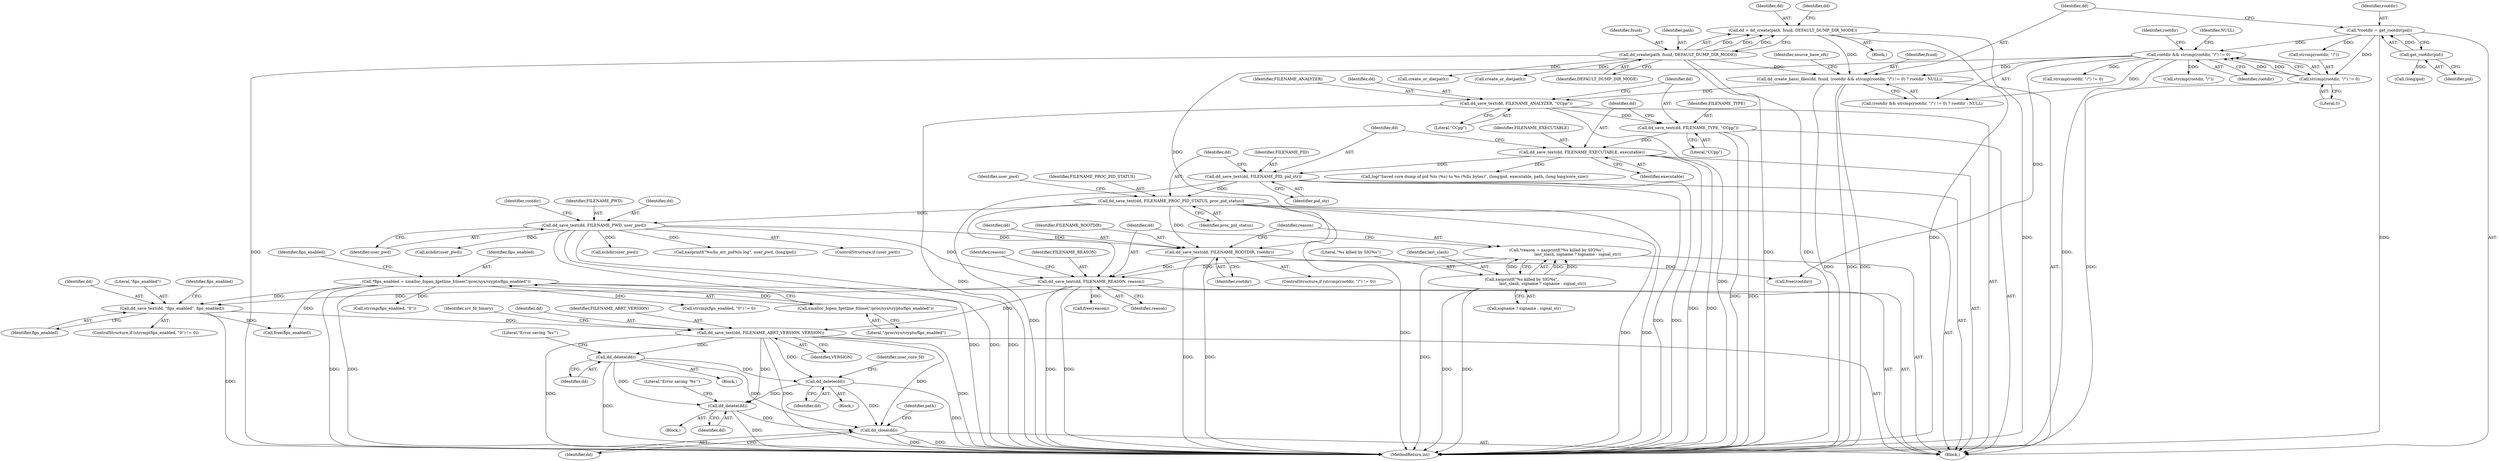 digraph "0_abrt_17cb66b13997b0159b4253b3f5722db79f476d68@API" {
"1001045" [label="(Call,dd_close(dd))"];
"1000891" [label="(Call,dd_delete(dd))"];
"1000855" [label="(Call,dd_save_text(dd, FILENAME_ABRT_VERSION, VERSION))"];
"1000815" [label="(Call,dd_save_text(dd, FILENAME_REASON, reason))"];
"1000788" [label="(Call,dd_save_text(dd, FILENAME_PWD, user_pwd))"];
"1000782" [label="(Call,dd_save_text(dd, FILENAME_PROC_PID_STATUS, proc_pid_status))"];
"1000778" [label="(Call,dd_save_text(dd, FILENAME_PID, pid_str))"];
"1000774" [label="(Call,dd_save_text(dd, FILENAME_EXECUTABLE, executable))"];
"1000770" [label="(Call,dd_save_text(dd, FILENAME_TYPE, \"CCpp\"))"];
"1000766" [label="(Call,dd_save_text(dd, FILENAME_ANALYZER, \"CCpp\"))"];
"1000630" [label="(Call,dd_create_basic_files(dd, fsuid, (rootdir && strcmp(rootdir, \"/\") != 0) ? rootdir : NULL))"];
"1000616" [label="(Call,dd = dd_create(path, fsuid, DEFAULT_DUMP_DIR_MODE))"];
"1000618" [label="(Call,dd_create(path, fsuid, DEFAULT_DUMP_DIR_MODE))"];
"1000634" [label="(Call,rootdir && strcmp(rootdir, \"/\") != 0)"];
"1000626" [label="(Call,*rootdir = get_rootdir(pid))"];
"1000628" [label="(Call,get_rootdir(pid))"];
"1000636" [label="(Call,strcmp(rootdir, \"/\") != 0)"];
"1000801" [label="(Call,dd_save_text(dd, FILENAME_ROOTDIR, rootdir))"];
"1000806" [label="(Call,*reason = xasprintf(\"%s killed by SIG%s\",\n                                 last_slash, signame ? signame : signal_str))"];
"1000808" [label="(Call,xasprintf(\"%s killed by SIG%s\",\n                                 last_slash, signame ? signame : signal_str))"];
"1000849" [label="(Call,dd_save_text(dd, \"fips_enabled\", fips_enabled))"];
"1000836" [label="(Call,*fips_enabled = xmalloc_fopen_fgetline_fclose(\"/proc/sys/crypto/fips_enabled\"))"];
"1000838" [label="(Call,xmalloc_fopen_fgetline_fclose(\"/proc/sys/crypto/fips_enabled\"))"];
"1000928" [label="(Call,dd_delete(dd))"];
"1001038" [label="(Call,dd_delete(dd))"];
"1000797" [label="(Call,strcmp(rootdir, \"/\"))"];
"1000890" [label="(Block,)"];
"1000845" [label="(Call,strcmp(fips_enabled, \"0\"))"];
"1000836" [label="(Call,*fips_enabled = xmalloc_fopen_fgetline_fclose(\"/proc/sys/crypto/fips_enabled\"))"];
"1000628" [label="(Call,get_rootdir(pid))"];
"1000803" [label="(Identifier,FILENAME_ROOTDIR)"];
"1000838" [label="(Call,xmalloc_fopen_fgetline_fclose(\"/proc/sys/crypto/fips_enabled\"))"];
"1000819" [label="(Call,free(reason))"];
"1000635" [label="(Identifier,rootdir)"];
"1000928" [label="(Call,dd_delete(dd))"];
"1000852" [label="(Identifier,fips_enabled)"];
"1000839" [label="(Literal,\"/proc/sys/crypto/fips_enabled\")"];
"1001046" [label="(Identifier,dd)"];
"1000815" [label="(Call,dd_save_text(dd, FILENAME_REASON, reason))"];
"1000789" [label="(Identifier,dd)"];
"1000894" [label="(Literal,\"Error saving '%s'\")"];
"1000791" [label="(Identifier,user_pwd)"];
"1000771" [label="(Identifier,dd)"];
"1000793" [label="(Identifier,rootdir)"];
"1000804" [label="(Identifier,rootdir)"];
"1000806" [label="(Call,*reason = xasprintf(\"%s killed by SIG%s\",\n                                 last_slash, signame ? signame : signal_str))"];
"1000632" [label="(Identifier,fsuid)"];
"1001038" [label="(Call,dd_delete(dd))"];
"1000785" [label="(Identifier,proc_pid_status)"];
"1000855" [label="(Call,dd_save_text(dd, FILENAME_ABRT_VERSION, VERSION))"];
"1001039" [label="(Identifier,dd)"];
"1000776" [label="(Identifier,FILENAME_EXECUTABLE)"];
"1001180" [label="(MethodReturn,int)"];
"1000809" [label="(Literal,\"%s killed by SIG%s\")"];
"1000650" [label="(Call,(long)pid)"];
"1000620" [label="(Identifier,fsuid)"];
"1000965" [label="(Call,xchdir(user_pwd))"];
"1000787" [label="(Identifier,user_pwd)"];
"1000634" [label="(Call,rootdir && strcmp(rootdir, \"/\") != 0)"];
"1000630" [label="(Call,dd_create_basic_files(dd, fsuid, (rootdir && strcmp(rootdir, \"/\") != 0) ? rootdir : NULL))"];
"1000770" [label="(Call,dd_save_text(dd, FILENAME_TYPE, \"CCpp\"))"];
"1000780" [label="(Identifier,FILENAME_PID)"];
"1000816" [label="(Identifier,dd)"];
"1000769" [label="(Literal,\"CCpp\")"];
"1000640" [label="(Literal,0)"];
"1000766" [label="(Call,dd_save_text(dd, FILENAME_ANALYZER, \"CCpp\"))"];
"1000788" [label="(Call,dd_save_text(dd, FILENAME_PWD, user_pwd))"];
"1000774" [label="(Call,dd_save_text(dd, FILENAME_EXECUTABLE, executable))"];
"1000637" [label="(Call,strcmp(rootdir, \"/\"))"];
"1000623" [label="(Identifier,dd)"];
"1000636" [label="(Call,strcmp(rootdir, \"/\") != 0)"];
"1000618" [label="(Call,dd_create(path, fsuid, DEFAULT_DUMP_DIR_MODE))"];
"1000633" [label="(Call,(rootdir && strcmp(rootdir, \"/\") != 0) ? rootdir : NULL)"];
"1000617" [label="(Identifier,dd)"];
"1000772" [label="(Identifier,FILENAME_TYPE)"];
"1000642" [label="(Identifier,NULL)"];
"1000867" [label="(Call,create_or_die(path))"];
"1000901" [label="(Call,create_or_die(path))"];
"1000808" [label="(Call,xasprintf(\"%s killed by SIG%s\",\n                                 last_slash, signame ? signame : signal_str))"];
"1000932" [label="(Identifier,user_core_fd)"];
"1000807" [label="(Identifier,reason)"];
"1000778" [label="(Call,dd_save_text(dd, FILENAME_PID, pid_str))"];
"1000767" [label="(Identifier,dd)"];
"1000856" [label="(Identifier,dd)"];
"1000777" [label="(Identifier,executable)"];
"1001041" [label="(Literal,\"Error saving '%s'\")"];
"1000854" [label="(Identifier,fips_enabled)"];
"1000631" [label="(Identifier,dd)"];
"1000616" [label="(Call,dd = dd_create(path, fsuid, DEFAULT_DUMP_DIR_MODE))"];
"1000629" [label="(Identifier,pid)"];
"1000929" [label="(Identifier,dd)"];
"1000818" [label="(Identifier,reason)"];
"1001049" [label="(Identifier,path)"];
"1000627" [label="(Identifier,rootdir)"];
"1000779" [label="(Identifier,dd)"];
"1000626" [label="(Call,*rootdir = get_rootdir(pid))"];
"1000646" [label="(Identifier,source_base_ofs)"];
"1000783" [label="(Identifier,dd)"];
"1000768" [label="(Identifier,FILENAME_ANALYZER)"];
"1000624" [label="(Block,)"];
"1000935" [label="(Call,xchdir(user_pwd))"];
"1000820" [label="(Identifier,reason)"];
"1000993" [label="(Call,xasprintf(\"%s/hs_err_pid%lu.log\", user_pwd, (long)pid))"];
"1000619" [label="(Identifier,path)"];
"1000844" [label="(Call,strcmp(fips_enabled, \"0\") != 0)"];
"1001037" [label="(Block,)"];
"1001074" [label="(Call,log(\"Saved core dump of pid %lu (%s) to %s (%llu bytes)\", (long)pid, executable, path, (long long)core_size))"];
"1000773" [label="(Literal,\"CCpp\")"];
"1000853" [label="(Call,free(fips_enabled))"];
"1000781" [label="(Identifier,pid_str)"];
"1000837" [label="(Identifier,fips_enabled)"];
"1000641" [label="(Identifier,rootdir)"];
"1000786" [label="(ControlStructure,if (user_pwd))"];
"1001112" [label="(Call,free(rootdir))"];
"1000850" [label="(Identifier,dd)"];
"1000796" [label="(Call,strcmp(rootdir, \"/\") != 0)"];
"1000858" [label="(Identifier,VERSION)"];
"1000145" [label="(Block,)"];
"1000849" [label="(Call,dd_save_text(dd, \"fips_enabled\", fips_enabled))"];
"1000775" [label="(Identifier,dd)"];
"1000925" [label="(Block,)"];
"1000843" [label="(ControlStructure,if (strcmp(fips_enabled, \"0\") != 0))"];
"1000810" [label="(Identifier,last_slash)"];
"1000784" [label="(Identifier,FILENAME_PROC_PID_STATUS)"];
"1000790" [label="(Identifier,FILENAME_PWD)"];
"1000802" [label="(Identifier,dd)"];
"1000621" [label="(Identifier,DEFAULT_DUMP_DIR_MODE)"];
"1000891" [label="(Call,dd_delete(dd))"];
"1000857" [label="(Identifier,FILENAME_ABRT_VERSION)"];
"1000817" [label="(Identifier,FILENAME_REASON)"];
"1000801" [label="(Call,dd_save_text(dd, FILENAME_ROOTDIR, rootdir))"];
"1000811" [label="(Call,signame ? signame : signal_str)"];
"1000795" [label="(ControlStructure,if (strcmp(rootdir, \"/\") != 0))"];
"1000861" [label="(Identifier,src_fd_binary)"];
"1000782" [label="(Call,dd_save_text(dd, FILENAME_PROC_PID_STATUS, proc_pid_status))"];
"1000841" [label="(Identifier,fips_enabled)"];
"1000892" [label="(Identifier,dd)"];
"1001045" [label="(Call,dd_close(dd))"];
"1000851" [label="(Literal,\"fips_enabled\")"];
"1001045" -> "1000624"  [label="AST: "];
"1001045" -> "1001046"  [label="CFG: "];
"1001046" -> "1001045"  [label="AST: "];
"1001049" -> "1001045"  [label="CFG: "];
"1001045" -> "1001180"  [label="DDG: "];
"1001045" -> "1001180"  [label="DDG: "];
"1000891" -> "1001045"  [label="DDG: "];
"1000928" -> "1001045"  [label="DDG: "];
"1000855" -> "1001045"  [label="DDG: "];
"1001038" -> "1001045"  [label="DDG: "];
"1000891" -> "1000890"  [label="AST: "];
"1000891" -> "1000892"  [label="CFG: "];
"1000892" -> "1000891"  [label="AST: "];
"1000894" -> "1000891"  [label="CFG: "];
"1000891" -> "1001180"  [label="DDG: "];
"1000855" -> "1000891"  [label="DDG: "];
"1000891" -> "1000928"  [label="DDG: "];
"1000891" -> "1001038"  [label="DDG: "];
"1000855" -> "1000624"  [label="AST: "];
"1000855" -> "1000858"  [label="CFG: "];
"1000856" -> "1000855"  [label="AST: "];
"1000857" -> "1000855"  [label="AST: "];
"1000858" -> "1000855"  [label="AST: "];
"1000861" -> "1000855"  [label="CFG: "];
"1000855" -> "1001180"  [label="DDG: "];
"1000855" -> "1001180"  [label="DDG: "];
"1000855" -> "1001180"  [label="DDG: "];
"1000815" -> "1000855"  [label="DDG: "];
"1000849" -> "1000855"  [label="DDG: "];
"1000855" -> "1000928"  [label="DDG: "];
"1000855" -> "1001038"  [label="DDG: "];
"1000815" -> "1000624"  [label="AST: "];
"1000815" -> "1000818"  [label="CFG: "];
"1000816" -> "1000815"  [label="AST: "];
"1000817" -> "1000815"  [label="AST: "];
"1000818" -> "1000815"  [label="AST: "];
"1000820" -> "1000815"  [label="CFG: "];
"1000815" -> "1001180"  [label="DDG: "];
"1000815" -> "1001180"  [label="DDG: "];
"1000788" -> "1000815"  [label="DDG: "];
"1000782" -> "1000815"  [label="DDG: "];
"1000801" -> "1000815"  [label="DDG: "];
"1000806" -> "1000815"  [label="DDG: "];
"1000815" -> "1000819"  [label="DDG: "];
"1000815" -> "1000849"  [label="DDG: "];
"1000788" -> "1000786"  [label="AST: "];
"1000788" -> "1000791"  [label="CFG: "];
"1000789" -> "1000788"  [label="AST: "];
"1000790" -> "1000788"  [label="AST: "];
"1000791" -> "1000788"  [label="AST: "];
"1000793" -> "1000788"  [label="CFG: "];
"1000788" -> "1001180"  [label="DDG: "];
"1000788" -> "1001180"  [label="DDG: "];
"1000788" -> "1001180"  [label="DDG: "];
"1000782" -> "1000788"  [label="DDG: "];
"1000788" -> "1000801"  [label="DDG: "];
"1000788" -> "1000935"  [label="DDG: "];
"1000788" -> "1000965"  [label="DDG: "];
"1000788" -> "1000993"  [label="DDG: "];
"1000782" -> "1000624"  [label="AST: "];
"1000782" -> "1000785"  [label="CFG: "];
"1000783" -> "1000782"  [label="AST: "];
"1000784" -> "1000782"  [label="AST: "];
"1000785" -> "1000782"  [label="AST: "];
"1000787" -> "1000782"  [label="CFG: "];
"1000782" -> "1001180"  [label="DDG: "];
"1000782" -> "1001180"  [label="DDG: "];
"1000782" -> "1001180"  [label="DDG: "];
"1000778" -> "1000782"  [label="DDG: "];
"1000782" -> "1000801"  [label="DDG: "];
"1000778" -> "1000624"  [label="AST: "];
"1000778" -> "1000781"  [label="CFG: "];
"1000779" -> "1000778"  [label="AST: "];
"1000780" -> "1000778"  [label="AST: "];
"1000781" -> "1000778"  [label="AST: "];
"1000783" -> "1000778"  [label="CFG: "];
"1000778" -> "1001180"  [label="DDG: "];
"1000778" -> "1001180"  [label="DDG: "];
"1000778" -> "1001180"  [label="DDG: "];
"1000774" -> "1000778"  [label="DDG: "];
"1000774" -> "1000624"  [label="AST: "];
"1000774" -> "1000777"  [label="CFG: "];
"1000775" -> "1000774"  [label="AST: "];
"1000776" -> "1000774"  [label="AST: "];
"1000777" -> "1000774"  [label="AST: "];
"1000779" -> "1000774"  [label="CFG: "];
"1000774" -> "1001180"  [label="DDG: "];
"1000774" -> "1001180"  [label="DDG: "];
"1000770" -> "1000774"  [label="DDG: "];
"1000774" -> "1001074"  [label="DDG: "];
"1000770" -> "1000624"  [label="AST: "];
"1000770" -> "1000773"  [label="CFG: "];
"1000771" -> "1000770"  [label="AST: "];
"1000772" -> "1000770"  [label="AST: "];
"1000773" -> "1000770"  [label="AST: "];
"1000775" -> "1000770"  [label="CFG: "];
"1000770" -> "1001180"  [label="DDG: "];
"1000770" -> "1001180"  [label="DDG: "];
"1000766" -> "1000770"  [label="DDG: "];
"1000766" -> "1000624"  [label="AST: "];
"1000766" -> "1000769"  [label="CFG: "];
"1000767" -> "1000766"  [label="AST: "];
"1000768" -> "1000766"  [label="AST: "];
"1000769" -> "1000766"  [label="AST: "];
"1000771" -> "1000766"  [label="CFG: "];
"1000766" -> "1001180"  [label="DDG: "];
"1000766" -> "1001180"  [label="DDG: "];
"1000630" -> "1000766"  [label="DDG: "];
"1000630" -> "1000624"  [label="AST: "];
"1000630" -> "1000633"  [label="CFG: "];
"1000631" -> "1000630"  [label="AST: "];
"1000632" -> "1000630"  [label="AST: "];
"1000633" -> "1000630"  [label="AST: "];
"1000646" -> "1000630"  [label="CFG: "];
"1000630" -> "1001180"  [label="DDG: "];
"1000630" -> "1001180"  [label="DDG: "];
"1000630" -> "1001180"  [label="DDG: "];
"1000616" -> "1000630"  [label="DDG: "];
"1000618" -> "1000630"  [label="DDG: "];
"1000634" -> "1000630"  [label="DDG: "];
"1000616" -> "1000145"  [label="AST: "];
"1000616" -> "1000618"  [label="CFG: "];
"1000617" -> "1000616"  [label="AST: "];
"1000618" -> "1000616"  [label="AST: "];
"1000623" -> "1000616"  [label="CFG: "];
"1000616" -> "1001180"  [label="DDG: "];
"1000616" -> "1001180"  [label="DDG: "];
"1000618" -> "1000616"  [label="DDG: "];
"1000618" -> "1000616"  [label="DDG: "];
"1000618" -> "1000616"  [label="DDG: "];
"1000618" -> "1000621"  [label="CFG: "];
"1000619" -> "1000618"  [label="AST: "];
"1000620" -> "1000618"  [label="AST: "];
"1000621" -> "1000618"  [label="AST: "];
"1000618" -> "1001180"  [label="DDG: "];
"1000618" -> "1001180"  [label="DDG: "];
"1000618" -> "1001180"  [label="DDG: "];
"1000618" -> "1000867"  [label="DDG: "];
"1000618" -> "1000901"  [label="DDG: "];
"1000634" -> "1000633"  [label="AST: "];
"1000634" -> "1000635"  [label="CFG: "];
"1000634" -> "1000636"  [label="CFG: "];
"1000635" -> "1000634"  [label="AST: "];
"1000636" -> "1000634"  [label="AST: "];
"1000641" -> "1000634"  [label="CFG: "];
"1000642" -> "1000634"  [label="CFG: "];
"1000634" -> "1001180"  [label="DDG: "];
"1000626" -> "1000634"  [label="DDG: "];
"1000636" -> "1000634"  [label="DDG: "];
"1000636" -> "1000634"  [label="DDG: "];
"1000634" -> "1000633"  [label="DDG: "];
"1000634" -> "1000796"  [label="DDG: "];
"1000634" -> "1000797"  [label="DDG: "];
"1000634" -> "1000801"  [label="DDG: "];
"1000634" -> "1001112"  [label="DDG: "];
"1000626" -> "1000624"  [label="AST: "];
"1000626" -> "1000628"  [label="CFG: "];
"1000627" -> "1000626"  [label="AST: "];
"1000628" -> "1000626"  [label="AST: "];
"1000631" -> "1000626"  [label="CFG: "];
"1000626" -> "1001180"  [label="DDG: "];
"1000628" -> "1000626"  [label="DDG: "];
"1000626" -> "1000636"  [label="DDG: "];
"1000626" -> "1000637"  [label="DDG: "];
"1000628" -> "1000629"  [label="CFG: "];
"1000629" -> "1000628"  [label="AST: "];
"1000628" -> "1000650"  [label="DDG: "];
"1000636" -> "1000640"  [label="CFG: "];
"1000637" -> "1000636"  [label="AST: "];
"1000640" -> "1000636"  [label="AST: "];
"1000636" -> "1001180"  [label="DDG: "];
"1000801" -> "1000795"  [label="AST: "];
"1000801" -> "1000804"  [label="CFG: "];
"1000802" -> "1000801"  [label="AST: "];
"1000803" -> "1000801"  [label="AST: "];
"1000804" -> "1000801"  [label="AST: "];
"1000807" -> "1000801"  [label="CFG: "];
"1000801" -> "1001180"  [label="DDG: "];
"1000801" -> "1001180"  [label="DDG: "];
"1000801" -> "1001112"  [label="DDG: "];
"1000806" -> "1000624"  [label="AST: "];
"1000806" -> "1000808"  [label="CFG: "];
"1000807" -> "1000806"  [label="AST: "];
"1000808" -> "1000806"  [label="AST: "];
"1000816" -> "1000806"  [label="CFG: "];
"1000806" -> "1001180"  [label="DDG: "];
"1000808" -> "1000806"  [label="DDG: "];
"1000808" -> "1000806"  [label="DDG: "];
"1000808" -> "1000806"  [label="DDG: "];
"1000808" -> "1000811"  [label="CFG: "];
"1000809" -> "1000808"  [label="AST: "];
"1000810" -> "1000808"  [label="AST: "];
"1000811" -> "1000808"  [label="AST: "];
"1000808" -> "1001180"  [label="DDG: "];
"1000808" -> "1001180"  [label="DDG: "];
"1000849" -> "1000843"  [label="AST: "];
"1000849" -> "1000852"  [label="CFG: "];
"1000850" -> "1000849"  [label="AST: "];
"1000851" -> "1000849"  [label="AST: "];
"1000852" -> "1000849"  [label="AST: "];
"1000854" -> "1000849"  [label="CFG: "];
"1000849" -> "1001180"  [label="DDG: "];
"1000836" -> "1000849"  [label="DDG: "];
"1000849" -> "1000853"  [label="DDG: "];
"1000836" -> "1000624"  [label="AST: "];
"1000836" -> "1000838"  [label="CFG: "];
"1000837" -> "1000836"  [label="AST: "];
"1000838" -> "1000836"  [label="AST: "];
"1000841" -> "1000836"  [label="CFG: "];
"1000836" -> "1001180"  [label="DDG: "];
"1000836" -> "1001180"  [label="DDG: "];
"1000838" -> "1000836"  [label="DDG: "];
"1000836" -> "1000844"  [label="DDG: "];
"1000836" -> "1000845"  [label="DDG: "];
"1000836" -> "1000853"  [label="DDG: "];
"1000838" -> "1000839"  [label="CFG: "];
"1000839" -> "1000838"  [label="AST: "];
"1000928" -> "1000925"  [label="AST: "];
"1000928" -> "1000929"  [label="CFG: "];
"1000929" -> "1000928"  [label="AST: "];
"1000932" -> "1000928"  [label="CFG: "];
"1000928" -> "1001180"  [label="DDG: "];
"1000928" -> "1001038"  [label="DDG: "];
"1001038" -> "1001037"  [label="AST: "];
"1001038" -> "1001039"  [label="CFG: "];
"1001039" -> "1001038"  [label="AST: "];
"1001041" -> "1001038"  [label="CFG: "];
"1001038" -> "1001180"  [label="DDG: "];
}
